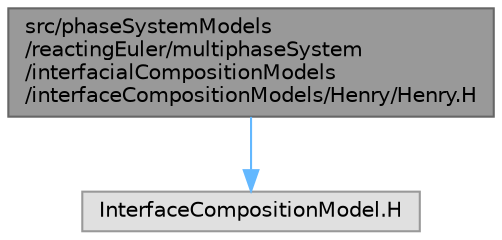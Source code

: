 digraph "src/phaseSystemModels/reactingEuler/multiphaseSystem/interfacialCompositionModels/interfaceCompositionModels/Henry/Henry.H"
{
 // LATEX_PDF_SIZE
  bgcolor="transparent";
  edge [fontname=Helvetica,fontsize=10,labelfontname=Helvetica,labelfontsize=10];
  node [fontname=Helvetica,fontsize=10,shape=box,height=0.2,width=0.4];
  Node1 [id="Node000001",label="src/phaseSystemModels\l/reactingEuler/multiphaseSystem\l/interfacialCompositionModels\l/interfaceCompositionModels/Henry/Henry.H",height=0.2,width=0.4,color="gray40", fillcolor="grey60", style="filled", fontcolor="black",tooltip=" "];
  Node1 -> Node2 [id="edge1_Node000001_Node000002",color="steelblue1",style="solid",tooltip=" "];
  Node2 [id="Node000002",label="InterfaceCompositionModel.H",height=0.2,width=0.4,color="grey60", fillcolor="#E0E0E0", style="filled",tooltip=" "];
}
